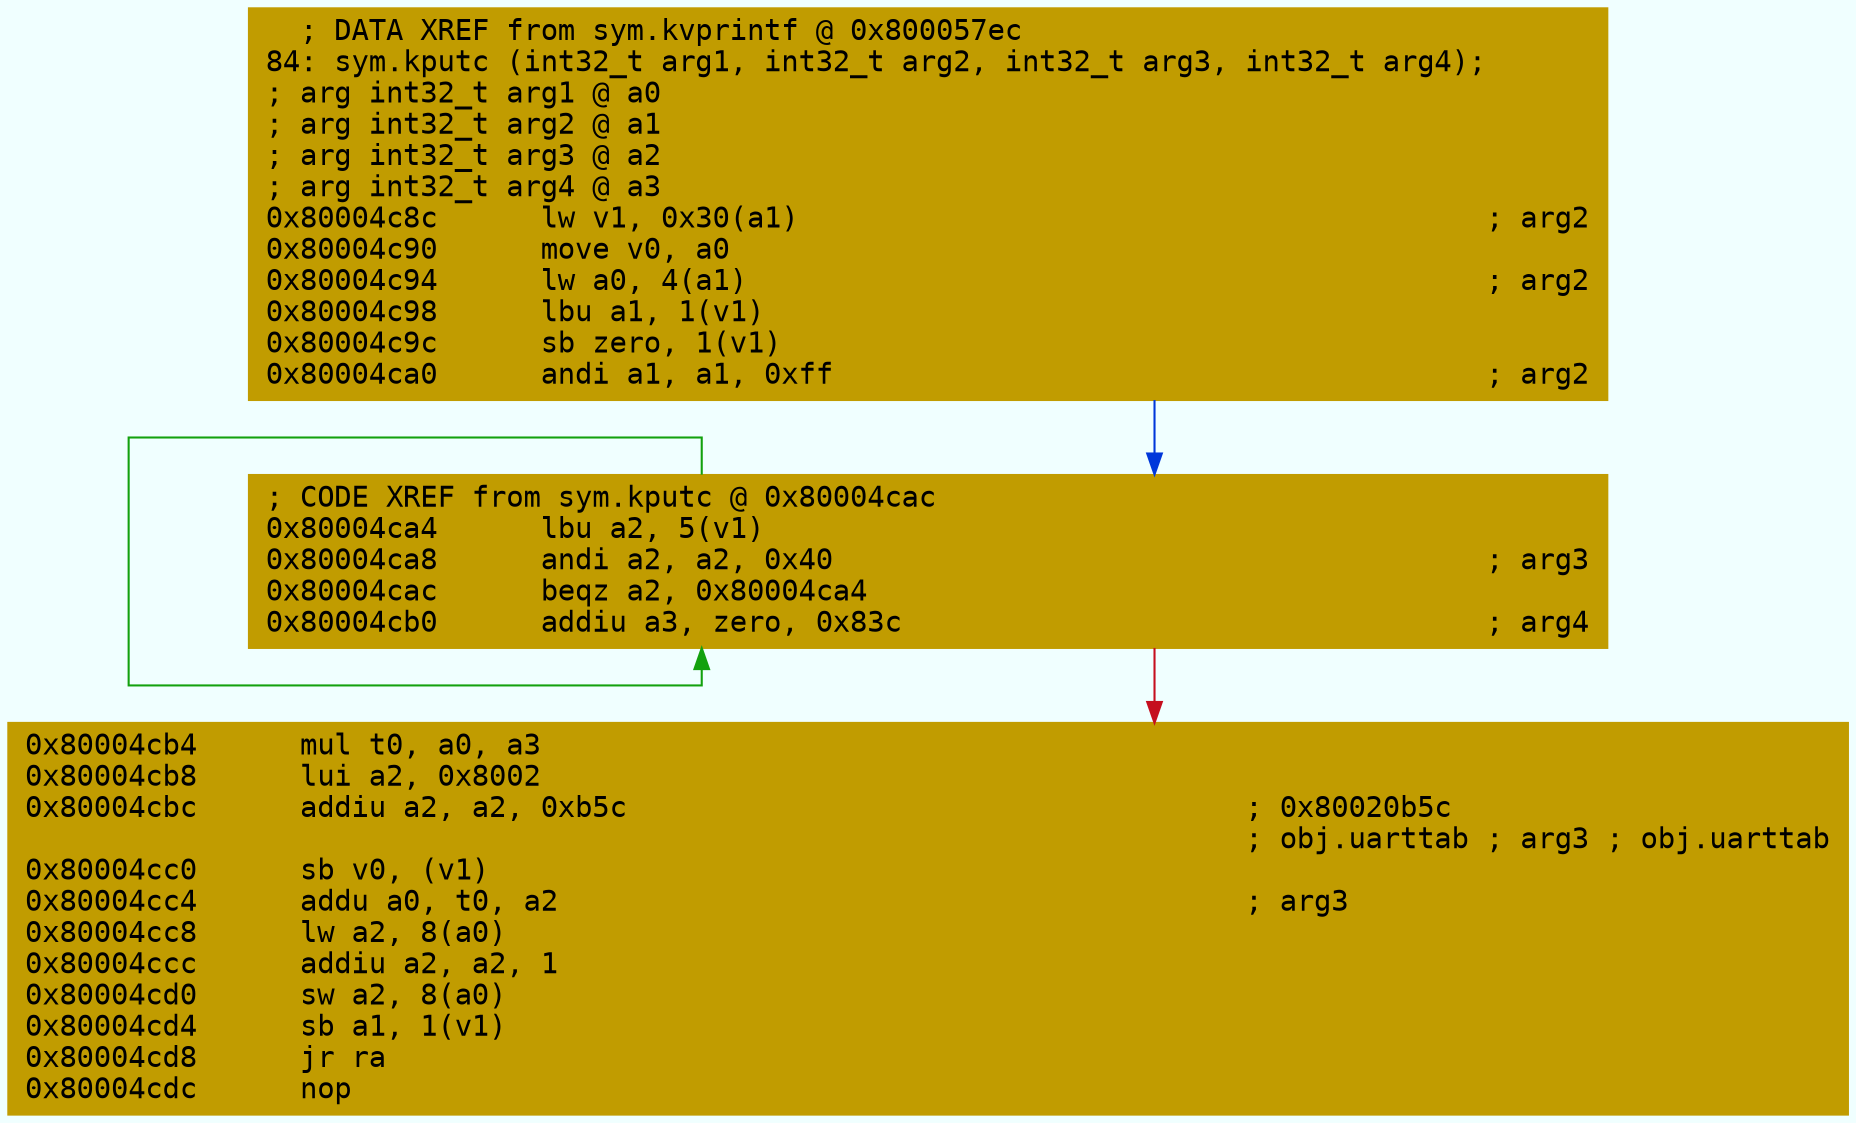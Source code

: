digraph code {
	graph [bgcolor=azure fontsize=8 fontname="Courier" splines="ortho"];
	node [fillcolor=gray style=filled shape=box];
	edge [arrowhead="normal"];
	"0x80004c8c" [URL="sym.kputc/0x80004c8c", fillcolor="#c19c00",color="#c19c00", fontname="Courier",label="  ; DATA XREF from sym.kvprintf @ 0x800057ec\l84: sym.kputc (int32_t arg1, int32_t arg2, int32_t arg3, int32_t arg4);\l; arg int32_t arg1 @ a0\l; arg int32_t arg2 @ a1\l; arg int32_t arg3 @ a2\l; arg int32_t arg4 @ a3\l0x80004c8c      lw v1, 0x30(a1)                                        ; arg2\l0x80004c90      move v0, a0\l0x80004c94      lw a0, 4(a1)                                           ; arg2\l0x80004c98      lbu a1, 1(v1)\l0x80004c9c      sb zero, 1(v1)\l0x80004ca0      andi a1, a1, 0xff                                      ; arg2\l"]
	"0x80004ca4" [URL="sym.kputc/0x80004ca4", fillcolor="#c19c00",color="#c19c00", fontname="Courier",label="; CODE XREF from sym.kputc @ 0x80004cac\l0x80004ca4      lbu a2, 5(v1)\l0x80004ca8      andi a2, a2, 0x40                                      ; arg3\l0x80004cac      beqz a2, 0x80004ca4\l0x80004cb0      addiu a3, zero, 0x83c                                  ; arg4\l"]
	"0x80004cb4" [URL="sym.kputc/0x80004cb4", fillcolor="#c19c00",color="#c19c00", fontname="Courier",label="0x80004cb4      mul t0, a0, a3\l0x80004cb8      lui a2, 0x8002\l0x80004cbc      addiu a2, a2, 0xb5c                                    ; 0x80020b5c\l                                                                       ; obj.uarttab ; arg3 ; obj.uarttab\l0x80004cc0      sb v0, (v1)\l0x80004cc4      addu a0, t0, a2                                        ; arg3\l0x80004cc8      lw a2, 8(a0)\l0x80004ccc      addiu a2, a2, 1\l0x80004cd0      sw a2, 8(a0)\l0x80004cd4      sb a1, 1(v1)\l0x80004cd8      jr ra\l0x80004cdc      nop\l"]
        "0x80004c8c" -> "0x80004ca4" [color="#0037da"];
        "0x80004ca4" -> "0x80004ca4" [color="#13a10e"];
        "0x80004ca4" -> "0x80004cb4" [color="#c50f1f"];
}
